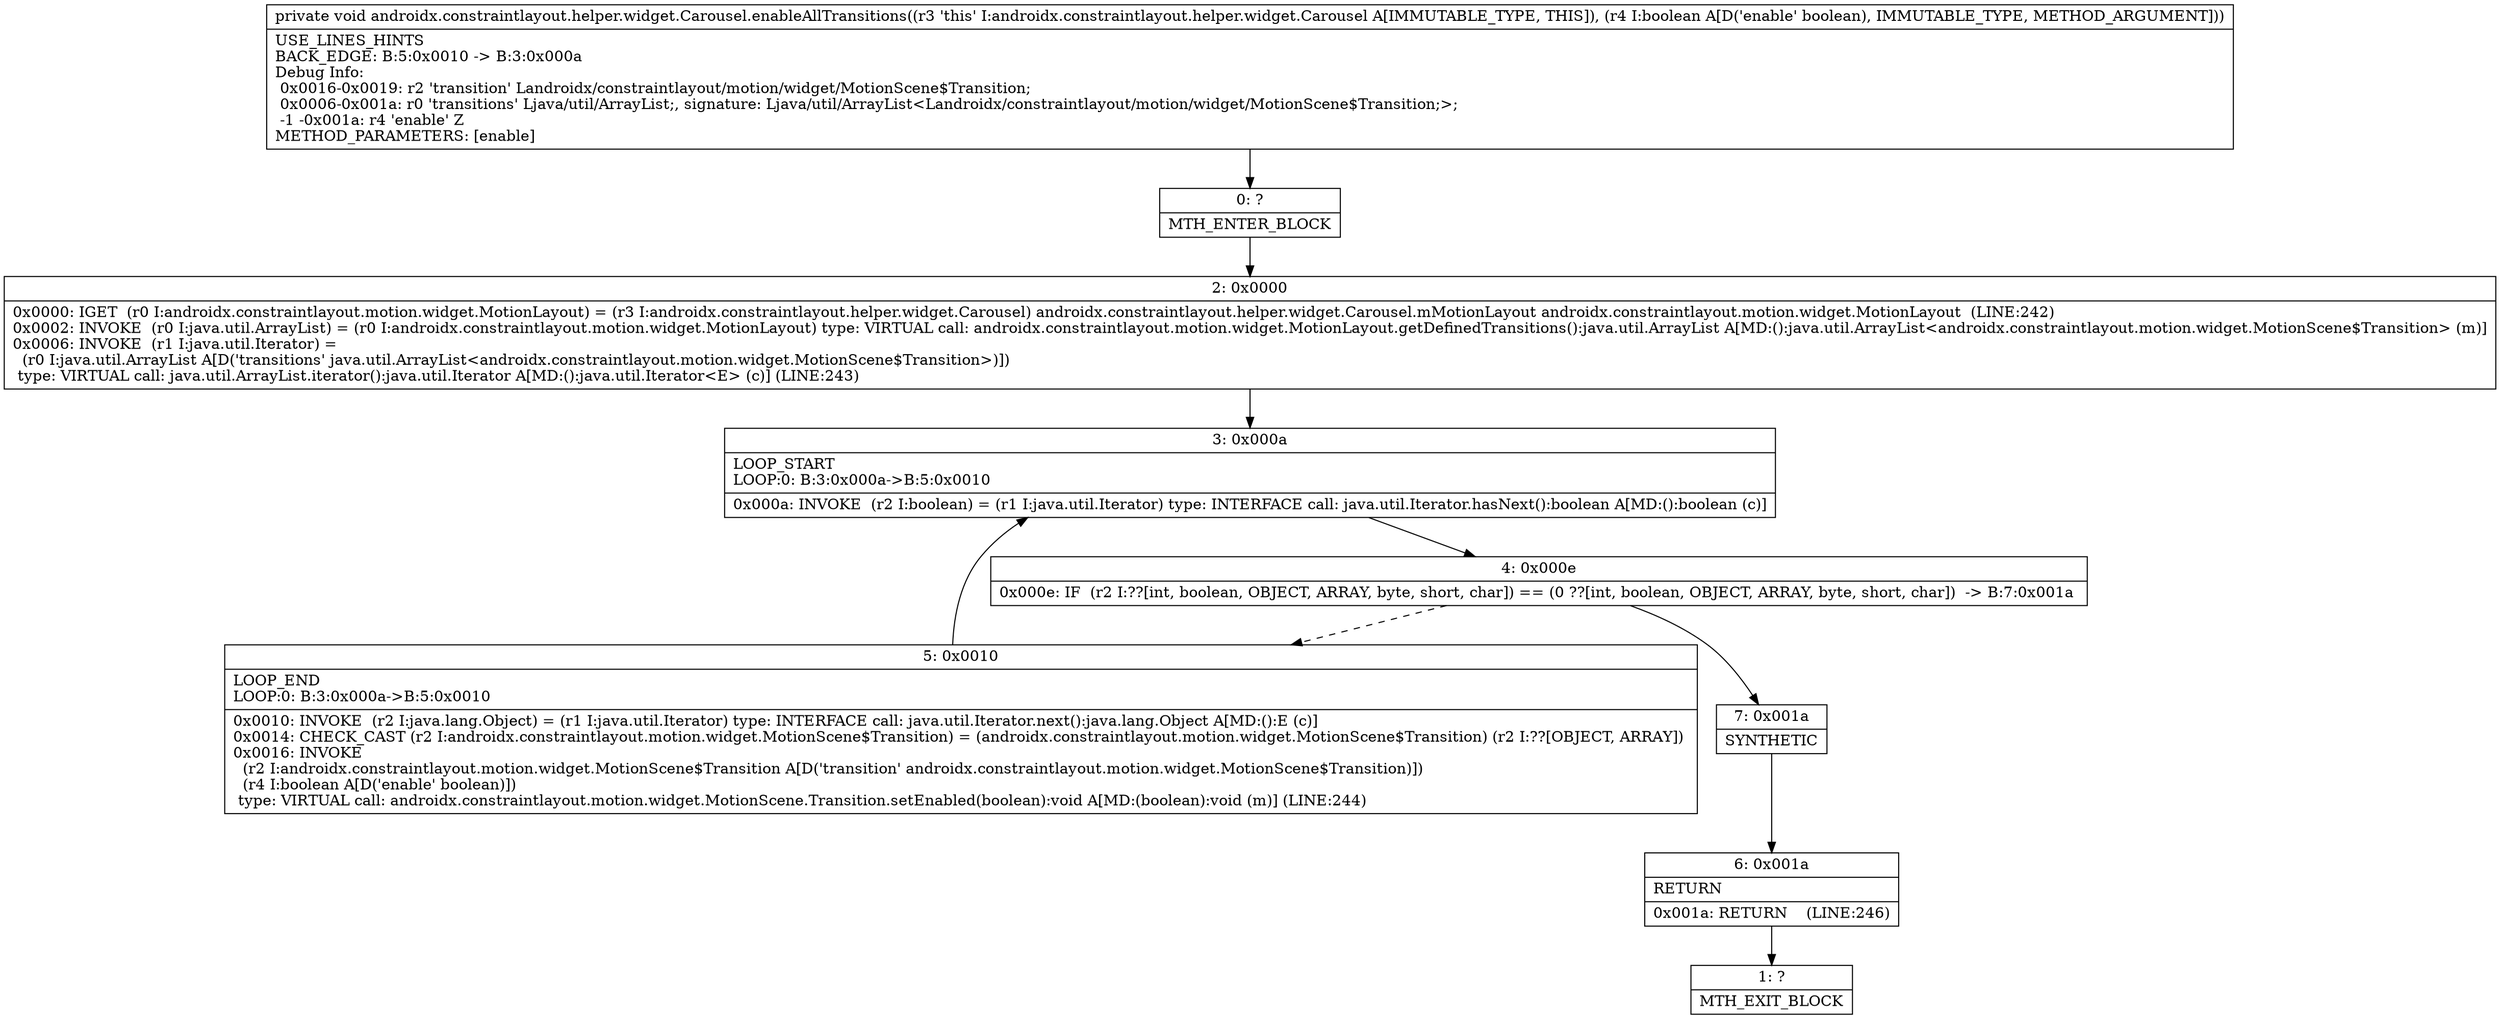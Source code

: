 digraph "CFG forandroidx.constraintlayout.helper.widget.Carousel.enableAllTransitions(Z)V" {
Node_0 [shape=record,label="{0\:\ ?|MTH_ENTER_BLOCK\l}"];
Node_2 [shape=record,label="{2\:\ 0x0000|0x0000: IGET  (r0 I:androidx.constraintlayout.motion.widget.MotionLayout) = (r3 I:androidx.constraintlayout.helper.widget.Carousel) androidx.constraintlayout.helper.widget.Carousel.mMotionLayout androidx.constraintlayout.motion.widget.MotionLayout  (LINE:242)\l0x0002: INVOKE  (r0 I:java.util.ArrayList) = (r0 I:androidx.constraintlayout.motion.widget.MotionLayout) type: VIRTUAL call: androidx.constraintlayout.motion.widget.MotionLayout.getDefinedTransitions():java.util.ArrayList A[MD:():java.util.ArrayList\<androidx.constraintlayout.motion.widget.MotionScene$Transition\> (m)]\l0x0006: INVOKE  (r1 I:java.util.Iterator) = \l  (r0 I:java.util.ArrayList A[D('transitions' java.util.ArrayList\<androidx.constraintlayout.motion.widget.MotionScene$Transition\>)])\l type: VIRTUAL call: java.util.ArrayList.iterator():java.util.Iterator A[MD:():java.util.Iterator\<E\> (c)] (LINE:243)\l}"];
Node_3 [shape=record,label="{3\:\ 0x000a|LOOP_START\lLOOP:0: B:3:0x000a\-\>B:5:0x0010\l|0x000a: INVOKE  (r2 I:boolean) = (r1 I:java.util.Iterator) type: INTERFACE call: java.util.Iterator.hasNext():boolean A[MD:():boolean (c)]\l}"];
Node_4 [shape=record,label="{4\:\ 0x000e|0x000e: IF  (r2 I:??[int, boolean, OBJECT, ARRAY, byte, short, char]) == (0 ??[int, boolean, OBJECT, ARRAY, byte, short, char])  \-\> B:7:0x001a \l}"];
Node_5 [shape=record,label="{5\:\ 0x0010|LOOP_END\lLOOP:0: B:3:0x000a\-\>B:5:0x0010\l|0x0010: INVOKE  (r2 I:java.lang.Object) = (r1 I:java.util.Iterator) type: INTERFACE call: java.util.Iterator.next():java.lang.Object A[MD:():E (c)]\l0x0014: CHECK_CAST (r2 I:androidx.constraintlayout.motion.widget.MotionScene$Transition) = (androidx.constraintlayout.motion.widget.MotionScene$Transition) (r2 I:??[OBJECT, ARRAY]) \l0x0016: INVOKE  \l  (r2 I:androidx.constraintlayout.motion.widget.MotionScene$Transition A[D('transition' androidx.constraintlayout.motion.widget.MotionScene$Transition)])\l  (r4 I:boolean A[D('enable' boolean)])\l type: VIRTUAL call: androidx.constraintlayout.motion.widget.MotionScene.Transition.setEnabled(boolean):void A[MD:(boolean):void (m)] (LINE:244)\l}"];
Node_7 [shape=record,label="{7\:\ 0x001a|SYNTHETIC\l}"];
Node_6 [shape=record,label="{6\:\ 0x001a|RETURN\l|0x001a: RETURN    (LINE:246)\l}"];
Node_1 [shape=record,label="{1\:\ ?|MTH_EXIT_BLOCK\l}"];
MethodNode[shape=record,label="{private void androidx.constraintlayout.helper.widget.Carousel.enableAllTransitions((r3 'this' I:androidx.constraintlayout.helper.widget.Carousel A[IMMUTABLE_TYPE, THIS]), (r4 I:boolean A[D('enable' boolean), IMMUTABLE_TYPE, METHOD_ARGUMENT]))  | USE_LINES_HINTS\lBACK_EDGE: B:5:0x0010 \-\> B:3:0x000a\lDebug Info:\l  0x0016\-0x0019: r2 'transition' Landroidx\/constraintlayout\/motion\/widget\/MotionScene$Transition;\l  0x0006\-0x001a: r0 'transitions' Ljava\/util\/ArrayList;, signature: Ljava\/util\/ArrayList\<Landroidx\/constraintlayout\/motion\/widget\/MotionScene$Transition;\>;\l  \-1 \-0x001a: r4 'enable' Z\lMETHOD_PARAMETERS: [enable]\l}"];
MethodNode -> Node_0;Node_0 -> Node_2;
Node_2 -> Node_3;
Node_3 -> Node_4;
Node_4 -> Node_5[style=dashed];
Node_4 -> Node_7;
Node_5 -> Node_3;
Node_7 -> Node_6;
Node_6 -> Node_1;
}

